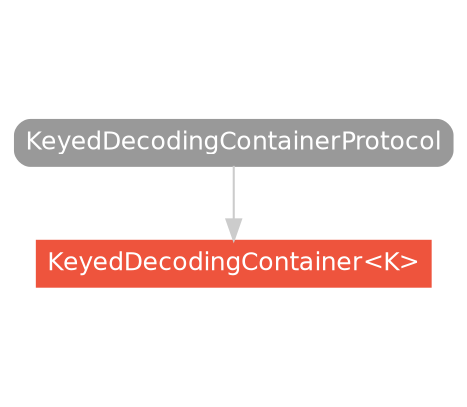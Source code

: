 strict digraph "KeyedDecodingContainer<K> - Type Hierarchy - SwiftDoc.org" {
    pad="0.1,0.8"
    node [shape=box, style="filled,rounded", color="#999999", fillcolor="#999999", fontcolor=white, fontname=Helvetica, fontnames="Helvetica,sansserif", fontsize=12, margin="0.07,0.05", height="0.3"]
    edge [color="#cccccc"]
    "KeyedDecodingContainer<K>" [URL="/type/KeyedDecodingContainer/", style="filled", fillcolor="#ee543d", color="#ee543d"]
    "KeyedDecodingContainerProtocol" [URL="/protocol/KeyedDecodingContainerProtocol/hierarchy/"]    "KeyedDecodingContainerProtocol" -> "KeyedDecodingContainer<K>"
    subgraph Types {
        rank = max; "KeyedDecodingContainer<K>";
    }
}
